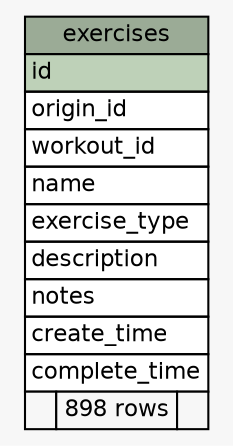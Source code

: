 // dot 2.42.3 on Mac OS X 10.15.4
// SchemaSpy rev 590
digraph "exercises" {
  graph [
    rankdir="RL"
    bgcolor="#f7f7f7"
    nodesep="0.18"
    ranksep="0.46"
    fontname="Helvetica"
    fontsize="11"
  ];
  node [
    fontname="Helvetica"
    fontsize="11"
    shape="plaintext"
  ];
  edge [
    arrowsize="0.8"
  ];
  "exercises" [
    label=<
    <TABLE BORDER="0" CELLBORDER="1" CELLSPACING="0" BGCOLOR="#ffffff">
      <TR><TD COLSPAN="3" BGCOLOR="#9bab96" ALIGN="CENTER">exercises</TD></TR>
      <TR><TD PORT="id" COLSPAN="3" BGCOLOR="#bed1b8" ALIGN="LEFT">id</TD></TR>
      <TR><TD PORT="origin_id" COLSPAN="3" ALIGN="LEFT">origin_id</TD></TR>
      <TR><TD PORT="workout_id" COLSPAN="3" ALIGN="LEFT">workout_id</TD></TR>
      <TR><TD PORT="name" COLSPAN="3" ALIGN="LEFT">name</TD></TR>
      <TR><TD PORT="exercise_type" COLSPAN="3" ALIGN="LEFT">exercise_type</TD></TR>
      <TR><TD PORT="description" COLSPAN="3" ALIGN="LEFT">description</TD></TR>
      <TR><TD PORT="notes" COLSPAN="3" ALIGN="LEFT">notes</TD></TR>
      <TR><TD PORT="create_time" COLSPAN="3" ALIGN="LEFT">create_time</TD></TR>
      <TR><TD PORT="complete_time" COLSPAN="3" ALIGN="LEFT">complete_time</TD></TR>
      <TR><TD ALIGN="LEFT" BGCOLOR="#f7f7f7">  </TD><TD ALIGN="RIGHT" BGCOLOR="#f7f7f7">898 rows</TD><TD ALIGN="RIGHT" BGCOLOR="#f7f7f7">  </TD></TR>
    </TABLE>>
    URL="tables/exercises.html"
    tooltip="exercises"
  ];
}
